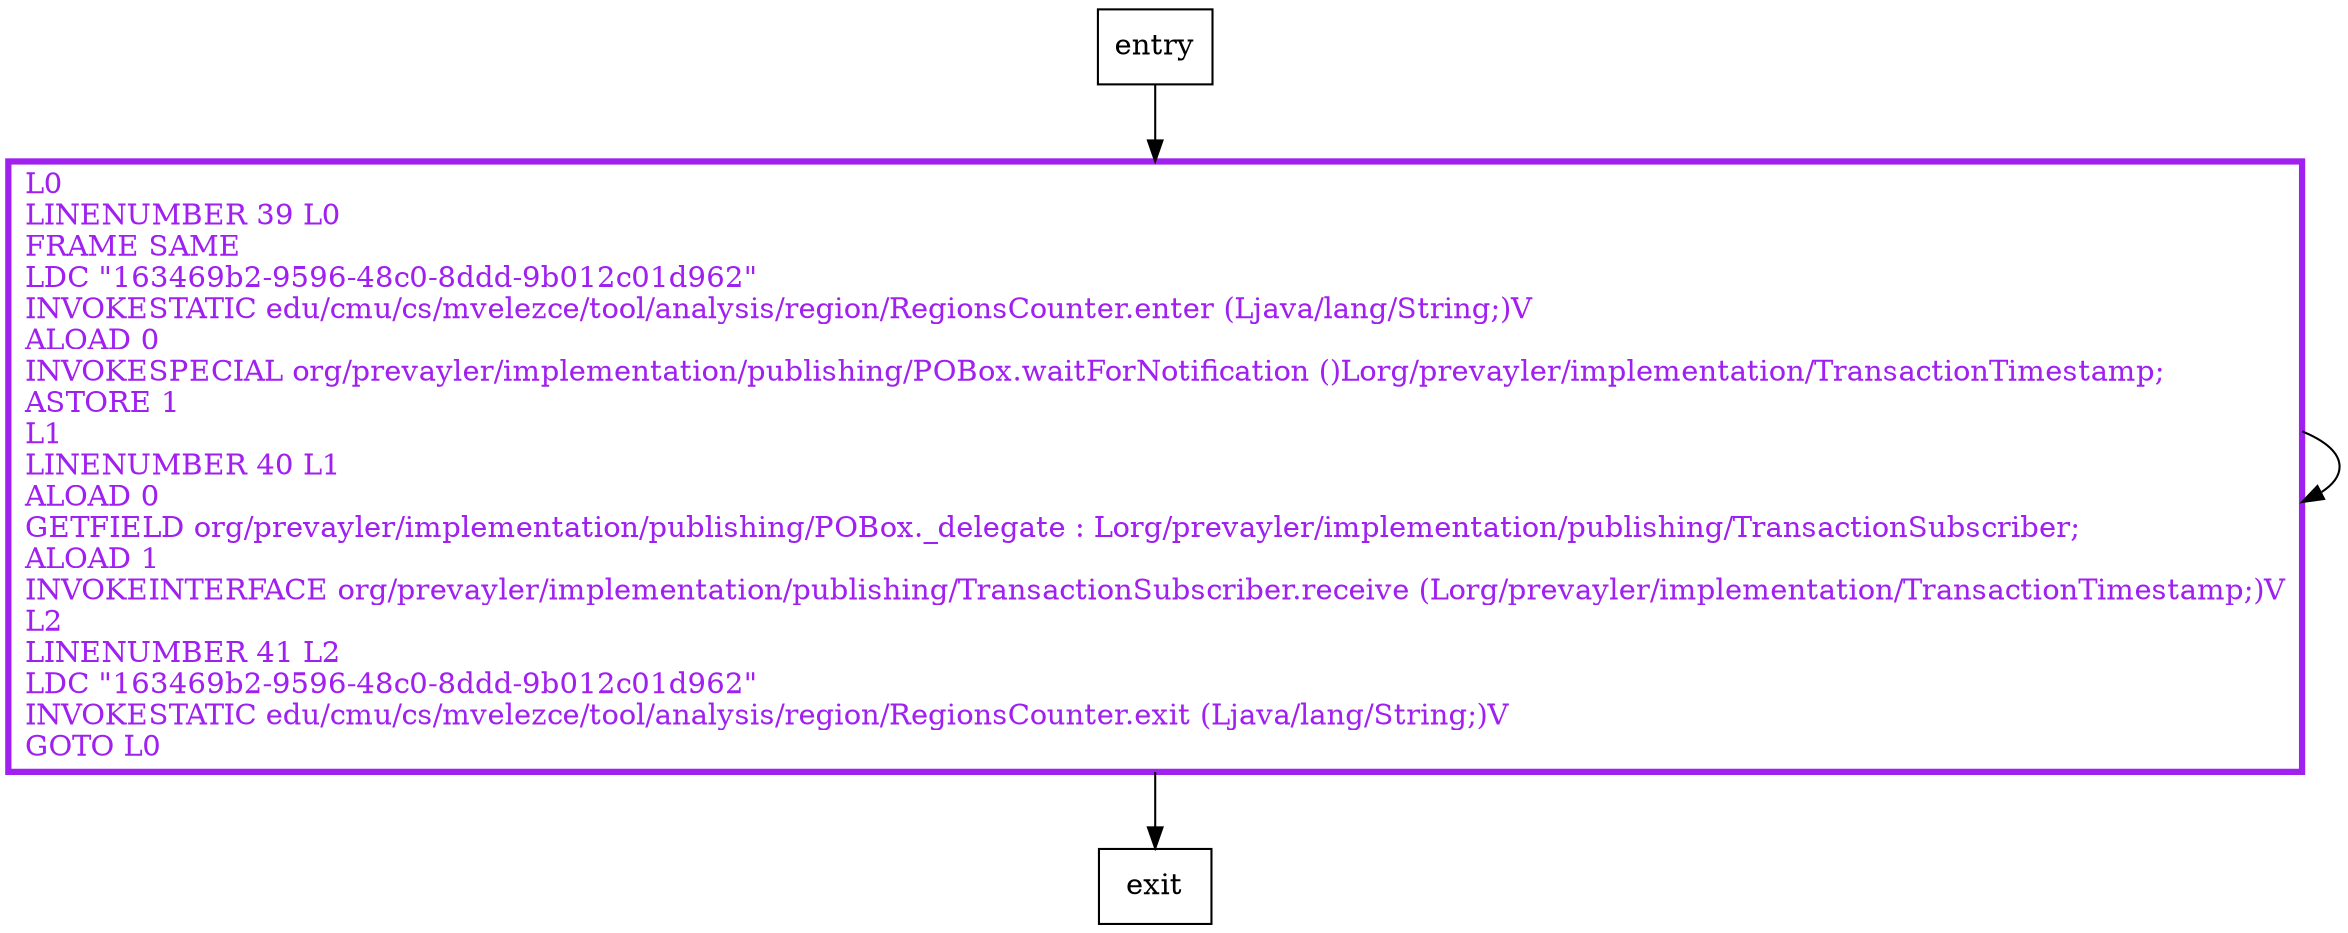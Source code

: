 digraph run {
node [shape=record];
510912994 [label="L0\lLINENUMBER 39 L0\lFRAME SAME\lLDC \"163469b2-9596-48c0-8ddd-9b012c01d962\"\lINVOKESTATIC edu/cmu/cs/mvelezce/tool/analysis/region/RegionsCounter.enter (Ljava/lang/String;)V\lALOAD 0\lINVOKESPECIAL org/prevayler/implementation/publishing/POBox.waitForNotification ()Lorg/prevayler/implementation/TransactionTimestamp;\lASTORE 1\lL1\lLINENUMBER 40 L1\lALOAD 0\lGETFIELD org/prevayler/implementation/publishing/POBox._delegate : Lorg/prevayler/implementation/publishing/TransactionSubscriber;\lALOAD 1\lINVOKEINTERFACE org/prevayler/implementation/publishing/TransactionSubscriber.receive (Lorg/prevayler/implementation/TransactionTimestamp;)V\lL2\lLINENUMBER 41 L2\lLDC \"163469b2-9596-48c0-8ddd-9b012c01d962\"\lINVOKESTATIC edu/cmu/cs/mvelezce/tool/analysis/region/RegionsCounter.exit (Ljava/lang/String;)V\lGOTO L0\l"];
entry;
exit;
510912994 -> 510912994;
510912994 -> exit;
entry -> 510912994;
510912994[fontcolor="purple", penwidth=3, color="purple"];
}
